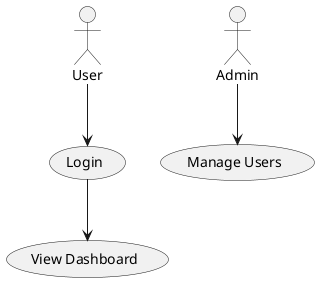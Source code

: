 @startuml name
actor User
actor Admin
usecase "Login"
usecase "View Dashboard"
usecase "Manage Users"
User --> "Login"
Admin --> "Manage Users"
"Login" --> "View Dashboard"
@enduml
